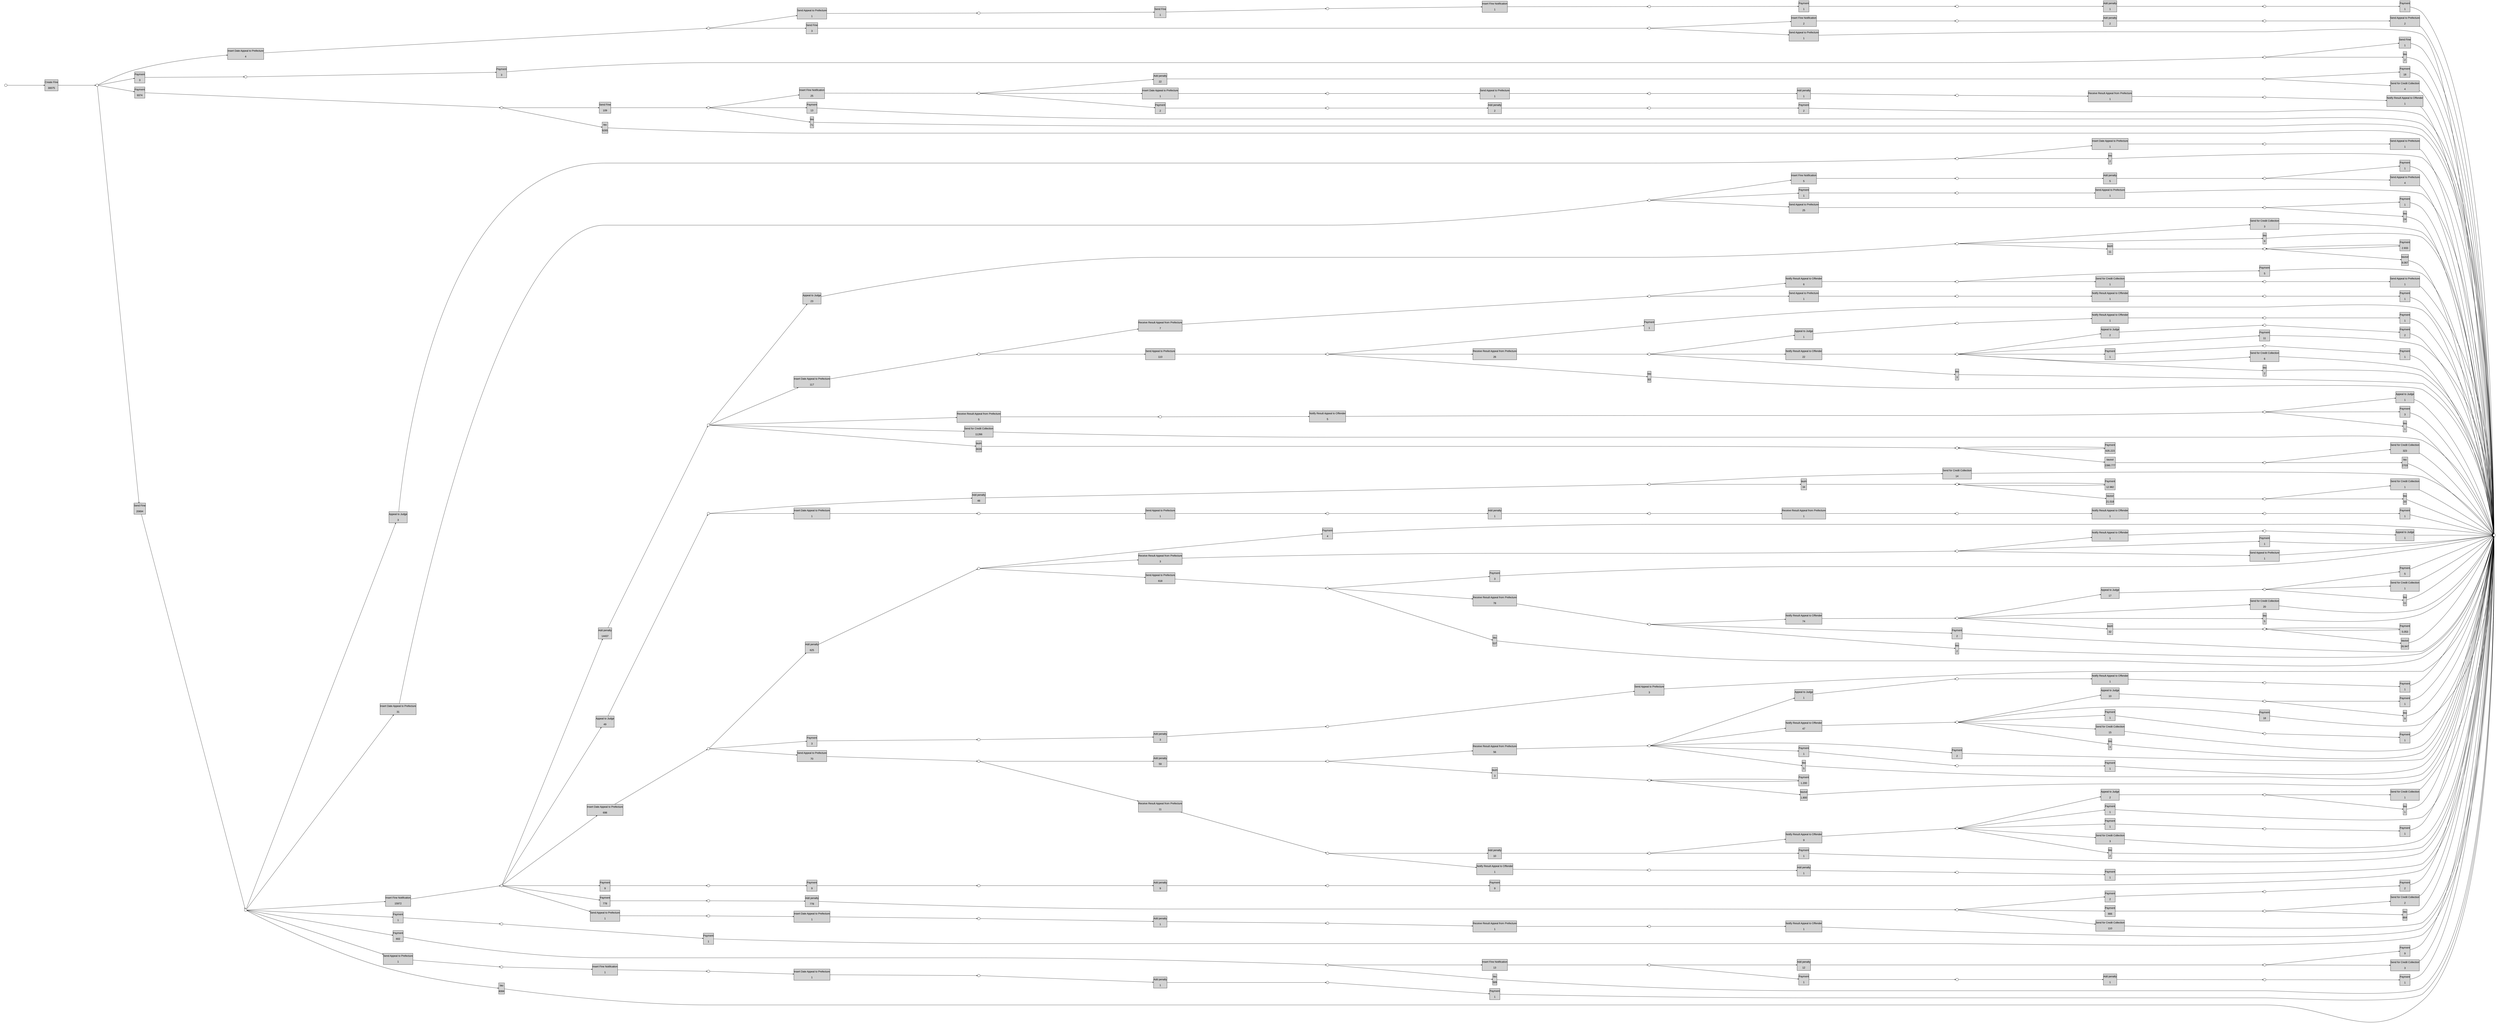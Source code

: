 digraph G { 
ranksep=".3"; fontsize="14"; remincross=true; margin="0.0,0.0"; fontname="Arial";rankdir="LR";
edge [arrowsize="0.5"];
node [height=".2",width=".2",fontname="Arial",fontsize="14"];
ratio=0.4;
id1 [shape="box",margin="0, 0.1",label="Add penalty\n\n3",style="filled"];
id2 [shape="box",margin="0, 0.1",label="Add penalty\n\n625",style="filled"];
id3 [shape="box",margin="0, 0.1",label="Add penalty\n\n59",style="filled"];
id4 [shape="box",margin="0, 0.1",label="Add penalty\n\n2",style="filled"];
id5 [shape="box",margin="0, 0.1",label="Add penalty\n\n22",style="filled"];
id6 [shape="box",margin="0, 0.1",label="Add penalty\n\n10",style="filled"];
id7 [shape="box",margin="0, 0.1",label="Add penalty\n\n1",style="filled"];
id8 [shape="box",margin="0, 0.1",label="Add penalty\n\n1",style="filled"];
id9 [shape="box",margin="0, 0.1",label="Add penalty\n\n48",style="filled"];
id10 [shape="box",margin="0, 0.1",label="Add penalty\n\n1",style="filled"];
id11 [shape="box",margin="0, 0.1",label="Add penalty\n\n9",style="filled"];
id12 [shape="box",margin="0, 0.1",label="Add penalty\n\n5",style="filled"];
id13 [shape="box",margin="0, 0.1",label="Add penalty\n\n1",style="filled"];
id14 [shape="box",margin="0, 0.1",label="Add penalty\n\n1",style="filled"];
id15 [shape="box",margin="0, 0.1",label="Add penalty\n\n2",style="filled"];
id16 [shape="box",margin="0, 0.1",label="Add penalty\n\n1",style="filled"];
id17 [shape="box",margin="0, 0.1",label="Add penalty\n\n1",style="filled"];
id18 [shape="box",margin="0, 0.1",label="Add penalty\n\n12",style="filled"];
id19 [shape="box",margin="0, 0.1",label="Add penalty\n\n778",style="filled"];
id20 [shape="box",margin="0, 0.1",label="Add penalty\n\n14437",style="filled"];
id21 [shape="box",margin="0, 0.1",label="Appeal to Judge\n\n2",style="filled"];
id22 [shape="box",margin="0, 0.1",label="Appeal to Judge\n\n1",style="filled"];
id23 [shape="box",margin="0, 0.1",label="Appeal to Judge\n\n1",style="filled"];
id24 [shape="box",margin="0, 0.1",label="Appeal to Judge\n\n23",style="filled"];
id25 [shape="box",margin="0, 0.1",label="Appeal to Judge\n\n17",style="filled"];
id26 [shape="box",margin="0, 0.1",label="Appeal to Judge\n\n1",style="filled"];
id27 [shape="box",margin="0, 0.1",label="Appeal to Judge\n\n10",style="filled"];
id28 [shape="box",margin="0, 0.1",label="Appeal to Judge\n\n1",style="filled"];
id29 [shape="box",margin="0, 0.1",label="Appeal to Judge\n\n2",style="filled"];
id30 [shape="box",margin="0, 0.1",label="Appeal to Judge\n\n49",style="filled"];
id31 [shape="box",margin="0, 0.1",label="Appeal to Judge\n\n3",style="filled"];
id32 [shape="box",margin="0, 0.1",label="Create Fine\n\n30075",style="filled"];
id33 [shape="box",margin="0, 0.1",label="Insert Date Appeal to Prefecture\n\n698",style="filled"];
id34 [shape="box",margin="0, 0.1",label="Insert Date Appeal to Prefecture\n\n1",style="filled"];
id35 [shape="box",margin="0, 0.1",label="Insert Date Appeal to Prefecture\n\n1",style="filled"];
id36 [shape="box",margin="0, 0.1",label="Insert Date Appeal to Prefecture\n\n1",style="filled"];
id37 [shape="box",margin="0, 0.1",label="Insert Date Appeal to Prefecture\n\n31",style="filled"];
id38 [shape="box",margin="0, 0.1",label="Insert Date Appeal to Prefecture\n\n1",style="filled"];
id39 [shape="box",margin="0, 0.1",label="Insert Date Appeal to Prefecture\n\n1",style="filled"];
id40 [shape="box",margin="0, 0.1",label="Insert Date Appeal to Prefecture\n\n4",style="filled"];
id41 [shape="box",margin="0, 0.1",label="Insert Date Appeal to Prefecture\n\n117",style="filled"];
id42 [shape="box",margin="0, 0.1",label="Insert Fine Notification\n\n25",style="filled"];
id43 [shape="box",margin="0, 0.1",label="Insert Fine Notification\n\n5",style="filled"];
id44 [shape="box",margin="0, 0.1",label="Insert Fine Notification\n\n1",style="filled"];
id45 [shape="box",margin="0, 0.1",label="Insert Fine Notification\n\n2",style="filled"];
id46 [shape="box",margin="0, 0.1",label="Insert Fine Notification\n\n1",style="filled"];
id47 [shape="box",margin="0, 0.1",label="Insert Fine Notification\n\n13",style="filled"];
id48 [shape="box",margin="0, 0.1",label="Insert Fine Notification\n\n15972",style="filled"];
id49 [shape="box",margin="0, 0.1",label="Notify Result Appeal to Offender\n\n22",style="filled"];
id50 [shape="box",margin="0, 0.1",label="Notify Result Appeal to Offender\n\n1",style="filled"];
id51 [shape="box",margin="0, 0.1",label="Notify Result Appeal to Offender\n\n1",style="filled"];
id52 [shape="box",margin="0, 0.1",label="Notify Result Appeal to Offender\n\n6",style="filled"];
id53 [shape="box",margin="0, 0.1",label="Notify Result Appeal to Offender\n\n5",style="filled"];
id54 [shape="box",margin="0, 0.1",label="Notify Result Appeal to Offender\n\n74",style="filled"];
id55 [shape="box",margin="0, 0.1",label="Notify Result Appeal to Offender\n\n1",style="filled"];
id56 [shape="box",margin="0, 0.1",label="Notify Result Appeal to Offender\n\n47",style="filled"];
id57 [shape="box",margin="0, 0.1",label="Notify Result Appeal to Offender\n\n1",style="filled"];
id58 [shape="box",margin="0, 0.1",label="Notify Result Appeal to Offender\n\n9",style="filled"];
id59 [shape="box",margin="0, 0.1",label="Notify Result Appeal to Offender\n\n1",style="filled"];
id60 [shape="box",margin="0, 0.1",label="Notify Result Appeal to Offender\n\n1",style="filled"];
id61 [shape="box",margin="0, 0.1",label="Notify Result Appeal to Offender\n\n1",style="filled"];
id62 [shape="box",margin="0, 0.1",label="Notify Result Appeal to Offender\n\n1",style="filled"];
id63 [shape="box",margin="0, 0.1",label="Payment\n\n11",style="filled"];
id64 [shape="box",margin="0, 0.1",label="Payment\n\n1",style="filled"];
id65 [shape="box",margin="0, 0.1",label="Payment\n\n1",style="filled"];
id66 [shape="box",margin="0, 0.1",label="Payment\n\n2",style="filled"];
id67 [shape="box",margin="0, 0.1",label="Payment\n\n1",style="filled"];
id68 [shape="box",margin="0, 0.1",label="Payment\n\n1",style="filled"];
id69 [shape="box",margin="0, 0.1",label="Payment\n\n5",style="filled"];
id70 [shape="box",margin="0, 0.1",label="Payment\n\n13",style="filled"];
id71 [shape="box",margin="0, 0.1",label="Payment\n\n3",style="filled"];
id72 [shape="box",margin="0, 0.1",label="Payment\n\n2.933",style="filled"];
id73 [shape="box",margin="0, 0.1",label="Payment\n\n635.223",style="filled"];
id74 [shape="box",margin="0, 0.1",label="Payment\n\n3",style="filled"];
id75 [shape="box",margin="0, 0.1",label="Payment\n\n4",style="filled"];
id76 [shape="box",margin="0, 0.1",label="Payment\n\n3",style="filled"];
id77 [shape="box",margin="0, 0.1",label="Payment\n\n2",style="filled"];
id78 [shape="box",margin="0, 0.1",label="Payment\n\n5.053",style="filled"];
id79 [shape="box",margin="0, 0.1",label="Payment\n\n2",style="filled"];
id80 [shape="box",margin="0, 0.1",label="Payment\n\n5",style="filled"];
id81 [shape="box",margin="0, 0.1",label="Payment\n\n1",style="filled"];
id82 [shape="box",margin="0, 0.1",label="Payment\n\n1.200",style="filled"];
id83 [shape="box",margin="0, 0.1",label="Payment\n\n2",style="filled"];
id84 [shape="box",margin="0, 0.1",label="Payment\n\n2",style="filled"];
id85 [shape="box",margin="0, 0.1",label="Payment\n\n1",style="filled"];
id86 [shape="box",margin="0, 0.1",label="Payment\n\n1",style="filled"];
id87 [shape="box",margin="0, 0.1",label="Payment\n\n18",style="filled"];
id88 [shape="box",margin="0, 0.1",label="Payment\n\n1",style="filled"];
id89 [shape="box",margin="0, 0.1",label="Payment\n\n1",style="filled"];
id90 [shape="box",margin="0, 0.1",label="Payment\n\n1",style="filled"];
id91 [shape="box",margin="0, 0.1",label="Payment\n\n1",style="filled"];
id92 [shape="box",margin="0, 0.1",label="Payment\n\n1",style="filled"];
id93 [shape="box",margin="0, 0.1",label="Payment\n\n1",style="filled"];
id94 [shape="box",margin="0, 0.1",label="Payment\n\n1",style="filled"];
id95 [shape="box",margin="0, 0.1",label="Payment\n\n18",style="filled"];
id96 [shape="box",margin="0, 0.1",label="Payment\n\n1",style="filled"];
id97 [shape="box",margin="0, 0.1",label="Payment\n\n1",style="filled"];
id98 [shape="box",margin="0, 0.1",label="Payment\n\n12.982",style="filled"];
id99 [shape="box",margin="0, 0.1",label="Payment\n\n1",style="filled"];
id100 [shape="box",margin="0, 0.1",label="Payment\n\n9",style="filled"];
id101 [shape="box",margin="0, 0.1",label="Payment\n\n9",style="filled"];
id102 [shape="box",margin="0, 0.1",label="Payment\n\n9",style="filled"];
id103 [shape="box",margin="0, 0.1",label="Payment\n\n1",style="filled"];
id104 [shape="box",margin="0, 0.1",label="Payment\n\n1",style="filled"];
id105 [shape="box",margin="0, 0.1",label="Payment\n\n1",style="filled"];
id106 [shape="box",margin="0, 0.1",label="Payment\n\n1",style="filled"];
id107 [shape="box",margin="0, 0.1",label="Payment\n\n1",style="filled"];
id108 [shape="box",margin="0, 0.1",label="Payment\n\n1",style="filled"];
id109 [shape="box",margin="0, 0.1",label="Payment\n\n3",style="filled"];
id110 [shape="box",margin="0, 0.1",label="Payment\n\n3",style="filled"];
id111 [shape="box",margin="0, 0.1",label="Payment\n\n1",style="filled"];
id112 [shape="box",margin="0, 0.1",label="Payment\n\n1",style="filled"];
id113 [shape="box",margin="0, 0.1",label="Payment\n\n602",style="filled"];
id114 [shape="box",margin="0, 0.1",label="Payment\n\n1",style="filled"];
id115 [shape="box",margin="0, 0.1",label="Payment\n\n1",style="filled"];
id116 [shape="box",margin="0, 0.1",label="Payment\n\n9374",style="filled"];
id117 [shape="box",margin="0, 0.1",label="Payment\n\n9",style="filled"];
id118 [shape="box",margin="0, 0.1",label="Payment\n\n778",style="filled"];
id119 [shape="box",margin="0, 0.1",label="Payment\n\n2",style="filled"];
id120 [shape="box",margin="0, 0.1",label="Payment\n\n2",style="filled"];
id121 [shape="box",margin="0, 0.1",label="Payment\n\n666",style="filled"];
id122 [shape="box",margin="0, 0.1",label="Payment\n\n1",style="filled"];
id123 [shape="box",margin="0, 0.1",label="Receive Result Appeal from Prefecture\n\n7",style="filled"];
id124 [shape="box",margin="0, 0.1",label="Receive Result Appeal from Prefecture\n\n5",style="filled"];
id125 [shape="box",margin="0, 0.1",label="Receive Result Appeal from Prefecture\n\n78",style="filled"];
id126 [shape="box",margin="0, 0.1",label="Receive Result Appeal from Prefecture\n\n3",style="filled"];
id127 [shape="box",margin="0, 0.1",label="Receive Result Appeal from Prefecture\n\n56",style="filled"];
id128 [shape="box",margin="0, 0.1",label="Receive Result Appeal from Prefecture\n\n11",style="filled"];
id129 [shape="box",margin="0, 0.1",label="Receive Result Appeal from Prefecture\n\n1",style="filled"];
id130 [shape="box",margin="0, 0.1",label="Receive Result Appeal from Prefecture\n\n1",style="filled"];
id131 [shape="box",margin="0, 0.1",label="Receive Result Appeal from Prefecture\n\n1",style="filled"];
id132 [shape="box",margin="0, 0.1",label="Receive Result Appeal from Prefecture\n\n26",style="filled"];
id133 [shape="box",margin="0, 0.1",label="Send Appeal to Prefecture\n\n1",style="filled"];
id134 [shape="box",margin="0, 0.1",label="Send Appeal to Prefecture\n\n1",style="filled"];
id135 [shape="box",margin="0, 0.1",label="Send Appeal to Prefecture\n\n3",style="filled"];
id136 [shape="box",margin="0, 0.1",label="Send Appeal to Prefecture\n\n618",style="filled"];
id137 [shape="box",margin="0, 0.1",label="Send Appeal to Prefecture\n\n1",style="filled"];
id138 [shape="box",margin="0, 0.1",label="Send Appeal to Prefecture\n\n70",style="filled"];
id139 [shape="box",margin="0, 0.1",label="Send Appeal to Prefecture\n\n1",style="filled"];
id140 [shape="box",margin="0, 0.1",label="Send Appeal to Prefecture\n\n1",style="filled"];
id141 [shape="box",margin="0, 0.1",label="Send Appeal to Prefecture\n\n1",style="filled"];
id142 [shape="box",margin="0, 0.1",label="Send Appeal to Prefecture\n\n1",style="filled"];
id143 [shape="box",margin="0, 0.1",label="Send Appeal to Prefecture\n\n4",style="filled"];
id144 [shape="box",margin="0, 0.1",label="Send Appeal to Prefecture\n\n25",style="filled"];
id145 [shape="box",margin="0, 0.1",label="Send Appeal to Prefecture\n\n1",style="filled"];
id146 [shape="box",margin="0, 0.1",label="Send Appeal to Prefecture\n\n1",style="filled"];
id147 [shape="box",margin="0, 0.1",label="Send Appeal to Prefecture\n\n1",style="filled"];
id148 [shape="box",margin="0, 0.1",label="Send Appeal to Prefecture\n\n2",style="filled"];
id149 [shape="box",margin="0, 0.1",label="Send Appeal to Prefecture\n\n1",style="filled"];
id150 [shape="box",margin="0, 0.1",label="Send Appeal to Prefecture\n\n110",style="filled"];
id151 [shape="box",margin="0, 0.1",label="Send Fine\n\n109",style="filled"];
id152 [shape="box",margin="0, 0.1",label="Send Fine\n\n3",style="filled"];
id153 [shape="box",margin="0, 0.1",label="Send Fine\n\n1",style="filled"];
id154 [shape="box",margin="0, 0.1",label="Send Fine\n\n20694",style="filled"];
id155 [shape="box",margin="0, 0.1",label="Send Fine\n\n1",style="filled"];
id156 [shape="box",margin="0, 0.1",label="Send for Credit Collection\n\n6",style="filled"];
id157 [shape="box",margin="0, 0.1",label="Send for Credit Collection\n\n1",style="filled"];
id158 [shape="box",margin="0, 0.1",label="Send for Credit Collection\n\n3",style="filled"];
id159 [shape="box",margin="0, 0.1",label="Send for Credit Collection\n\n323",style="filled"];
id160 [shape="box",margin="0, 0.1",label="Send for Credit Collection\n\n20",style="filled"];
id161 [shape="box",margin="0, 0.1",label="Send for Credit Collection\n\n1",style="filled"];
id162 [shape="box",margin="0, 0.1",label="Send for Credit Collection\n\n15",style="filled"];
id163 [shape="box",margin="0, 0.1",label="Send for Credit Collection\n\n3",style="filled"];
id164 [shape="box",margin="0, 0.1",label="Send for Credit Collection\n\n1",style="filled"];
id165 [shape="box",margin="0, 0.1",label="Send for Credit Collection\n\n4",style="filled"];
id166 [shape="box",margin="0, 0.1",label="Send for Credit Collection\n\n14",style="filled"];
id167 [shape="box",margin="0, 0.1",label="Send for Credit Collection\n\n1",style="filled"];
id168 [shape="box",margin="0, 0.1",label="Send for Credit Collection\n\n3",style="filled"];
id169 [shape="box",margin="0, 0.1",label="Send for Credit Collection\n\n110",style="filled"];
id170 [shape="box",margin="0, 0.1",label="Send for Credit Collection\n\n2",style="filled"];
id171 [shape="box",margin="0, 0.1",label="Send for Credit Collection\n\n11266",style="filled"];
id172 [shape="box",margin="0, 0.1",label="tau\n\n2",style="filled"];
id173 [shape="box",margin="0, 0.1",label="tau\n\n1",style="filled"];
id174 [shape="box",margin="0, 0.1",label="tau\n\n9",style="filled"];
id175 [shape="box",margin="0, 0.1",label="tau\n\n71",style="filled"];
id176 [shape="box",margin="0, 0.1",label="tau\n\n2703",style="filled"];
id177 [shape="box",margin="0, 0.1",label="tau\n\n537",style="filled"];
id178 [shape="box",margin="0, 0.1",label="tau\n\n2",style="filled"];
id179 [shape="box",margin="0, 0.1",label="tau\n\n5",style="filled"];
id180 [shape="box",margin="0, 0.1",label="tau\n\n11",style="filled"];
id181 [shape="box",margin="0, 0.1",label="tau\n\n5",style="filled"];
id182 [shape="box",margin="0, 0.1",label="tau\n\n3",style="filled"];
id183 [shape="box",margin="0, 0.1",label="tau\n\n9",style="filled"];
id184 [shape="box",margin="0, 0.1",label="tau\n\n2",style="filled"];
id185 [shape="box",margin="0, 0.1",label="tau\n\n1",style="filled"];
id186 [shape="box",margin="0, 0.1",label="tau\n\n33",style="filled"];
id187 [shape="box",margin="0, 0.1",label="tau\n\n24",style="filled"];
id188 [shape="box",margin="0, 0.1",label="tau\n\n2",style="filled"];
id189 [shape="box",margin="0, 0.1",label="tau\n\n2",style="filled"];
id190 [shape="box",margin="0, 0.1",label="tau\n\n4084",style="filled"];
id191 [shape="box",margin="0, 0.1",label="tau\n\n589",style="filled"];
id192 [shape="box",margin="0, 0.1",label="tau\n\n664",style="filled"];
id193 [shape="box",margin="0, 0.1",label="tau\n\n9265",style="filled"];
id194 [shape="box",margin="0, 0.1",label="tau\n\n83",style="filled"];
id195 [shape="box",margin="0, 0.1",label="tau\n\n3",style="filled"];
id196 [shape="box",margin="0, 0.1",label="tauin\n\n11",style="filled"];
id197 [shape="box",margin="0, 0.1",label="tauin\n\n3026",style="filled"];
id198 [shape="box",margin="0, 0.1",label="tauin\n\n32",style="filled"];
id199 [shape="box",margin="0, 0.1",label="tauin\n\n3",style="filled"];
id200 [shape="box",margin="0, 0.1",label="tauin\n\n34",style="filled"];
id201 [shape="box",margin="0, 0.1",label="tauout\n\n8.067",style="filled"];
id202 [shape="box",margin="0, 0.1",label="tauout\n\n2390.777",style="filled"];
id203 [shape="box",margin="0, 0.1",label="tauout\n\n26.947",style="filled"];
id204 [shape="box",margin="0, 0.1",label="tauout\n\n1.800",style="filled"];
id205 [shape="box",margin="0, 0.1",label="tauout\n\n21.018",style="filled"];
id206 [shape="circle",label=""];
id207 [shape="circle",label=""];
id208 [shape="circle",label=""];
id209 [shape="circle",label=""];
id210 [shape="circle",label=""];
id211 [shape="circle",label=""];
id212 [shape="circle",label=""];
id213 [shape="circle",label=""];
id214 [shape="circle",label=""];
id215 [shape="circle",label=""];
id216 [shape="circle",label=""];
id217 [shape="circle",label=""];
id218 [shape="circle",label=""];
id219 [shape="circle",label=""];
id220 [shape="circle",label=""];
id221 [shape="circle",label=""];
id222 [shape="circle",label=""];
id223 [shape="circle",label=""];
id224 [shape="circle",label=""];
id225 [shape="circle",label=""];
id226 [shape="circle",label=""];
id227 [shape="circle",label=""];
id228 [shape="circle",label=""];
id229 [shape="circle",label=""];
id230 [shape="circle",label=""];
id231 [shape="circle",label=""];
id232 [shape="circle",label=""];
id233 [shape="circle",label=""];
id234 [shape="circle",label=""];
id235 [shape="circle",label=""];
id236 [shape="circle",label=""];
id237 [shape="circle",label=""];
id238 [shape="circle",label=""];
id239 [shape="circle",label=""];
id240 [shape="circle",label=""];
id241 [shape="circle",label=""];
id242 [shape="circle",label=""];
id243 [shape="circle",label=""];
id244 [shape="circle",label=""];
id245 [shape="circle",label=""];
id246 [shape="circle",label=""];
id247 [shape="circle",label=""];
id248 [shape="circle",label=""];
id249 [shape="circle",label=""];
id250 [shape="circle",label=""];
id251 [shape="circle",label=""];
id252 [shape="circle",label=""];
id253 [shape="circle",label=""];
id254 [shape="circle",label=""];
id255 [shape="circle",label=""];
id256 [shape="circle",label=""];
id257 [shape="circle",label=""];
id258 [shape="circle",label=""];
id259 [shape="circle",label=""];
id260 [shape="circle",label=""];
id261 [shape="circle",label=""];
id262 [shape="circle",label=""];
id263 [shape="circle",label=""];
id264 [shape="circle",label=""];
id265 [shape="circle",label=""];
id266 [shape="circle",label=""];
id267 [shape="circle",label=""];
id268 [shape="circle",label=""];
id269 [shape="circle",label=""];
id270 [shape="circle",label=""];
id271 [shape="circle",label=""];
id272 [shape="circle",label=""];
id273 [shape="circle",label=""];
id274 [shape="circle",label=""];
id275 [shape="circle",label=""];
id276 [shape="circle",label=""];
id277 [shape="circle",label=""];
id278 [shape="circle",label=""];
id279 [shape="circle",label=""];
id280 [shape="circle",label=""];
id281 [shape="circle",label=""];
id282 [shape="circle",label=""];
id283 [shape="circle",label=""];
id284 [shape="circle",label=""];
id285 [shape="circle",label=""];
id286 [shape="circle",label=""];
id287 [shape="circle",label=""];
id288 [shape="circle",label=""];
id289 [shape="circle",label=""];
id290 [shape="circle",label=""];
id291 [shape="circle",label=""];
id292 [shape="circle",label=""];
id293 [shape="circle",label=""];
id294 [shape="circle",label=""];
id295 [shape="circle",label=""];
id296 [shape="circle",label=""];
id297 [shape="circle",label=""];
id298 [shape="circle",label=""];
id299 [shape="circle",label=""];
id300 [shape="circle",label=""];
id301 [shape="circle",label=""];
id302 [shape="circle",label=""];
id303 [shape="circle",label=""];
id304 [shape="circle",label=""];
id305 [shape="circle",label=""];
id306 [shape="circle",label=""];
id307 [shape="circle",label=""];
id308 [shape="circle",label=""];
id309 [shape="circle",label=""];
id310 [shape="circle",label=""];
id311 [shape="circle",label=""];
id312 [shape="circle",label=""];
id313 [shape="circle",label=""];
id314 [shape="circle",label=""];
id315 [shape="circle",label=""];
id316 [shape="circle",label=""];
id209 -> id66
id224 -> id74
id143 -> id316
id314 -> id22
id60 -> id316
id310 -> id192
id312 -> id123
id229 -> id54
id233 -> id161
id85 -> id242
id203 -> id316
id308 -> id121
id261 -> id9
id276 -> id131
id314 -> id195
id260 -> id141
id223 -> id35
id277 -> id12
id293 -> id107
id149 -> id291
id278 -> id104
id96 -> id316
id309 -> id120
id294 -> id145
id191 -> id316
id153 -> id292
id241 -> id56
id207 -> id64
id287 -> id152
id243 -> id88
id10 -> id268
id192 -> id316
id136 -> id228
id222 -> id202
id55 -> id237
id234 -> id116
id92 -> id316
id223 -> id79
id111 -> id299
id117 -> id316
id219 -> id174
id128 -> id249
id119 -> id309
id72 -> id220
id229 -> id77
id150 -> id313
id210 -> id50
id97 -> id316
id130 -> id269
id39 -> id286
id190 -> id316
id280 -> id44
id289 -> id15
id236 -> id84
id223 -> id5
id252 -> id96
id53 -> id218
id301 -> id193
id303 -> id17
id68 -> id316
id241 -> id181
id118 -> id307
id47 -> id302
id295 -> id16
id261 -> id36
id59 -> id254
id224 -> id138
id147 -> id316
id40 -> id287
id239 -> id199
id124 -> id217
id188 -> id316
id253 -> id164
id308 -> id119
id23 -> id316
id67 -> id316
id251 -> id94
id226 -> id135
id274 -> id144
id33 -> id224
id182 -> id316
id240 -> id204
id99 -> id316
id238 -> id3
id275 -> id142
id224 -> id2
id110 -> id297
id248 -> id91
id25 -> id233
id244 -> id95
id148 -> id316
id102 -> id316
id83 -> id316
id263 -> id167
id220 -> id201
id38 -> id282
id41 -> id312
id238 -> id128
id80 -> id316
id212 -> id133
id145 -> id280
id249 -> id6
id239 -> id127
id206 -> id70
id155 -> id316
id235 -> id81
id123 -> id212
id87 -> id316
id154 -> id294
id264 -> id205
id207 -> id156
id1 -> id226
id7 -> id255
id228 -> id125
id274 -> id103
id137 -> id316
id157 -> id216
id51 -> id214
id241 -> id85
id52 -> id215
id144 -> id279
id4 -> id236
id313 -> id132
id219 -> id196
id310 -> id170
id219 -> id158
id215 -> id157
id285 -> id188
id184 -> id316
id168 -> id316
id207 -> id172
id112 -> id316
id313 -> id122
id3 -> id239
id100 -> id272
id106 -> id316
id306 -> id20
id164 -> id316
id294 -> id113
id264 -> id98
id132 -> id314
id22 -> id210
id133 -> id213
id74 -> id225
id269 -> id61
id173 -> id316
id104 -> id316
id300 -> id47
id292 -> id46
id258 -> id129
id281 -> id38
id294 -> id48
id11 -> id273
id79 -> id231
id229 -> id178
id169 -> id316
id158 -> id316
id86 -> id316
id305 -> id117
id230 -> id25
id305 -> id168
id2 -> id227
id268 -> id130
id138 -> id238
id15 -> id290
id235 -> id137
id306 -> id33
id57 -> id248
id63 -> id316
id46 -> id293
id279 -> id187
id241 -> id83
id161 -> id316
id227 -> id136
id279 -> id105
id105 -> id316
id120 -> id316
id115 -> id316
id230 -> id179
id306 -> id100
id50 -> id211
id311 -> id171
id5 -> id244
id116 -> id301
id197 -> id222
id200 -> id264
id186 -> id316
id251 -> id163
id93 -> id316
id208 -> id65
id250 -> id58
id265 -> id140
id294 -> id37
id304 -> id115
id152 -> id288
id267 -> id10
id65 -> id316
id271 -> id11
id70 -> id316
id237 -> id26
id306 -> id118
id259 -> id60
id291 -> id153
id213 -> id51
id247 -> id57
id231 -> id4
id49 -> id207
id204 -> id316
id187 -> id316
id288 -> id45
id88 -> id245
id127 -> id241
id228 -> id177
id134 -> id316
id286 -> id146
id206 -> id175
id242 -> id86
id75 -> id316
id246 -> id183
id36 -> id265
id6 -> id250
id225 -> id1
id194 -> id316
id44 -> id281
id234 -> id109
id273 -> id102
id288 -> id147
id221 -> id176
id185 -> id316
id297 -> id189
id159 -> id316
id311 -> id41
id274 -> id43
id301 -> id151
id315 -> id32
id290 -> id148
id81 -> id316
id165 -> id316
id56 -> id243
id218 -> id173
id37 -> id274
id262 -> id166
id129 -> id259
id250 -> id92
id66 -> id316
id230 -> id198
id244 -> id165
id266 -> id13
id146 -> id316
id151 -> id206
id215 -> id69
id308 -> id169
id253 -> id185
id82 -> id240
id284 -> id106
id207 -> id21
id313 -> id194
id202 -> id221
id306 -> id139
id43 -> id277
id29 -> id253
id297 -> id155
id294 -> id111
id90 -> id316
id218 -> id23
id18 -> id305
id121 -> id310
id125 -> id229
id235 -> id55
id302 -> id18
id101 -> id271
id232 -> id203
id241 -> id28
id141 -> id266
id181 -> id316
id207 -> id63
id233 -> id180
id58 -> id251
id20 -> id311
id103 -> id275
id255 -> id97
id54 -> id230
id287 -> id149
id140 -> id267
id175 -> id316
id48 -> id306
id302 -> id114
id84 -> id316
id73 -> id222
id251 -> id184
id240 -> id82
id300 -> id191
id156 -> id316
id172 -> id316
id243 -> id182
id206 -> id42
id296 -> id108
id189 -> id316
id311 -> id24
id205 -> id263
id89 -> id316
id109 -> id298
id193 -> id316
id98 -> id264
id230 -> id160
id211 -> id67
id21 -> id209
id306 -> id30
id91 -> id316
id179 -> id316
id122 -> id316
id232 -> id78
id243 -> id87
id78 -> id232
id218 -> id71
id108 -> id316
id201 -> id316
id243 -> id27
id233 -> id80
id28 -> id247
id180 -> id316
id45 -> id289
id234 -> id40
id311 -> id197
id196 -> id220
id251 -> id93
id32 -> id234
id199 -> id240
id24 -> id219
id183 -> id316
id113 -> id300
id131 -> id283
id198 -> id232
id220 -> id72
id13 -> id276
id307 -> id19
id227 -> id75
id262 -> id200
id142 -> id316
id285 -> id39
id212 -> id52
id14 -> id284
id76 -> id316
id94 -> id252
id139 -> id256
id298 -> id110
id254 -> id7
id245 -> id89
id12 -> id278
id176 -> id316
id294 -> id190
id228 -> id76
id312 -> id150
id221 -> id159
id64 -> id208
id217 -> id53
id71 -> id316
id216 -> id134
id160 -> id316
id299 -> id112
id177 -> id316
id272 -> id101
id283 -> id62
id234 -> id154
id30 -> id261
id282 -> id14
id27 -> id246
id227 -> id126
id214 -> id68
id257 -> id8
id294 -> id31
id9 -> id262
id19 -> id308
id35 -> id260
id278 -> id143
id31 -> id285
id246 -> id90
id16 -> id296
id314 -> id49
id311 -> id124
id243 -> id162
id95 -> id316
id171 -> id316
id163 -> id316
id8 -> id258
id256 -> id34
id135 -> id316
id263 -> id186
id162 -> id316
id170 -> id316
id270 -> id99
id34 -> id257
id174 -> id316
id26 -> id316
id69 -> id316
id107 -> id295
id126 -> id235
id178 -> id316
id42 -> id223
id77 -> id316
id167 -> id316
id17 -> id304
id195 -> id316
id166 -> id316
id222 -> id73
id61 -> id270
id62 -> id316
id249 -> id59
id114 -> id303
id251 -> id29
}